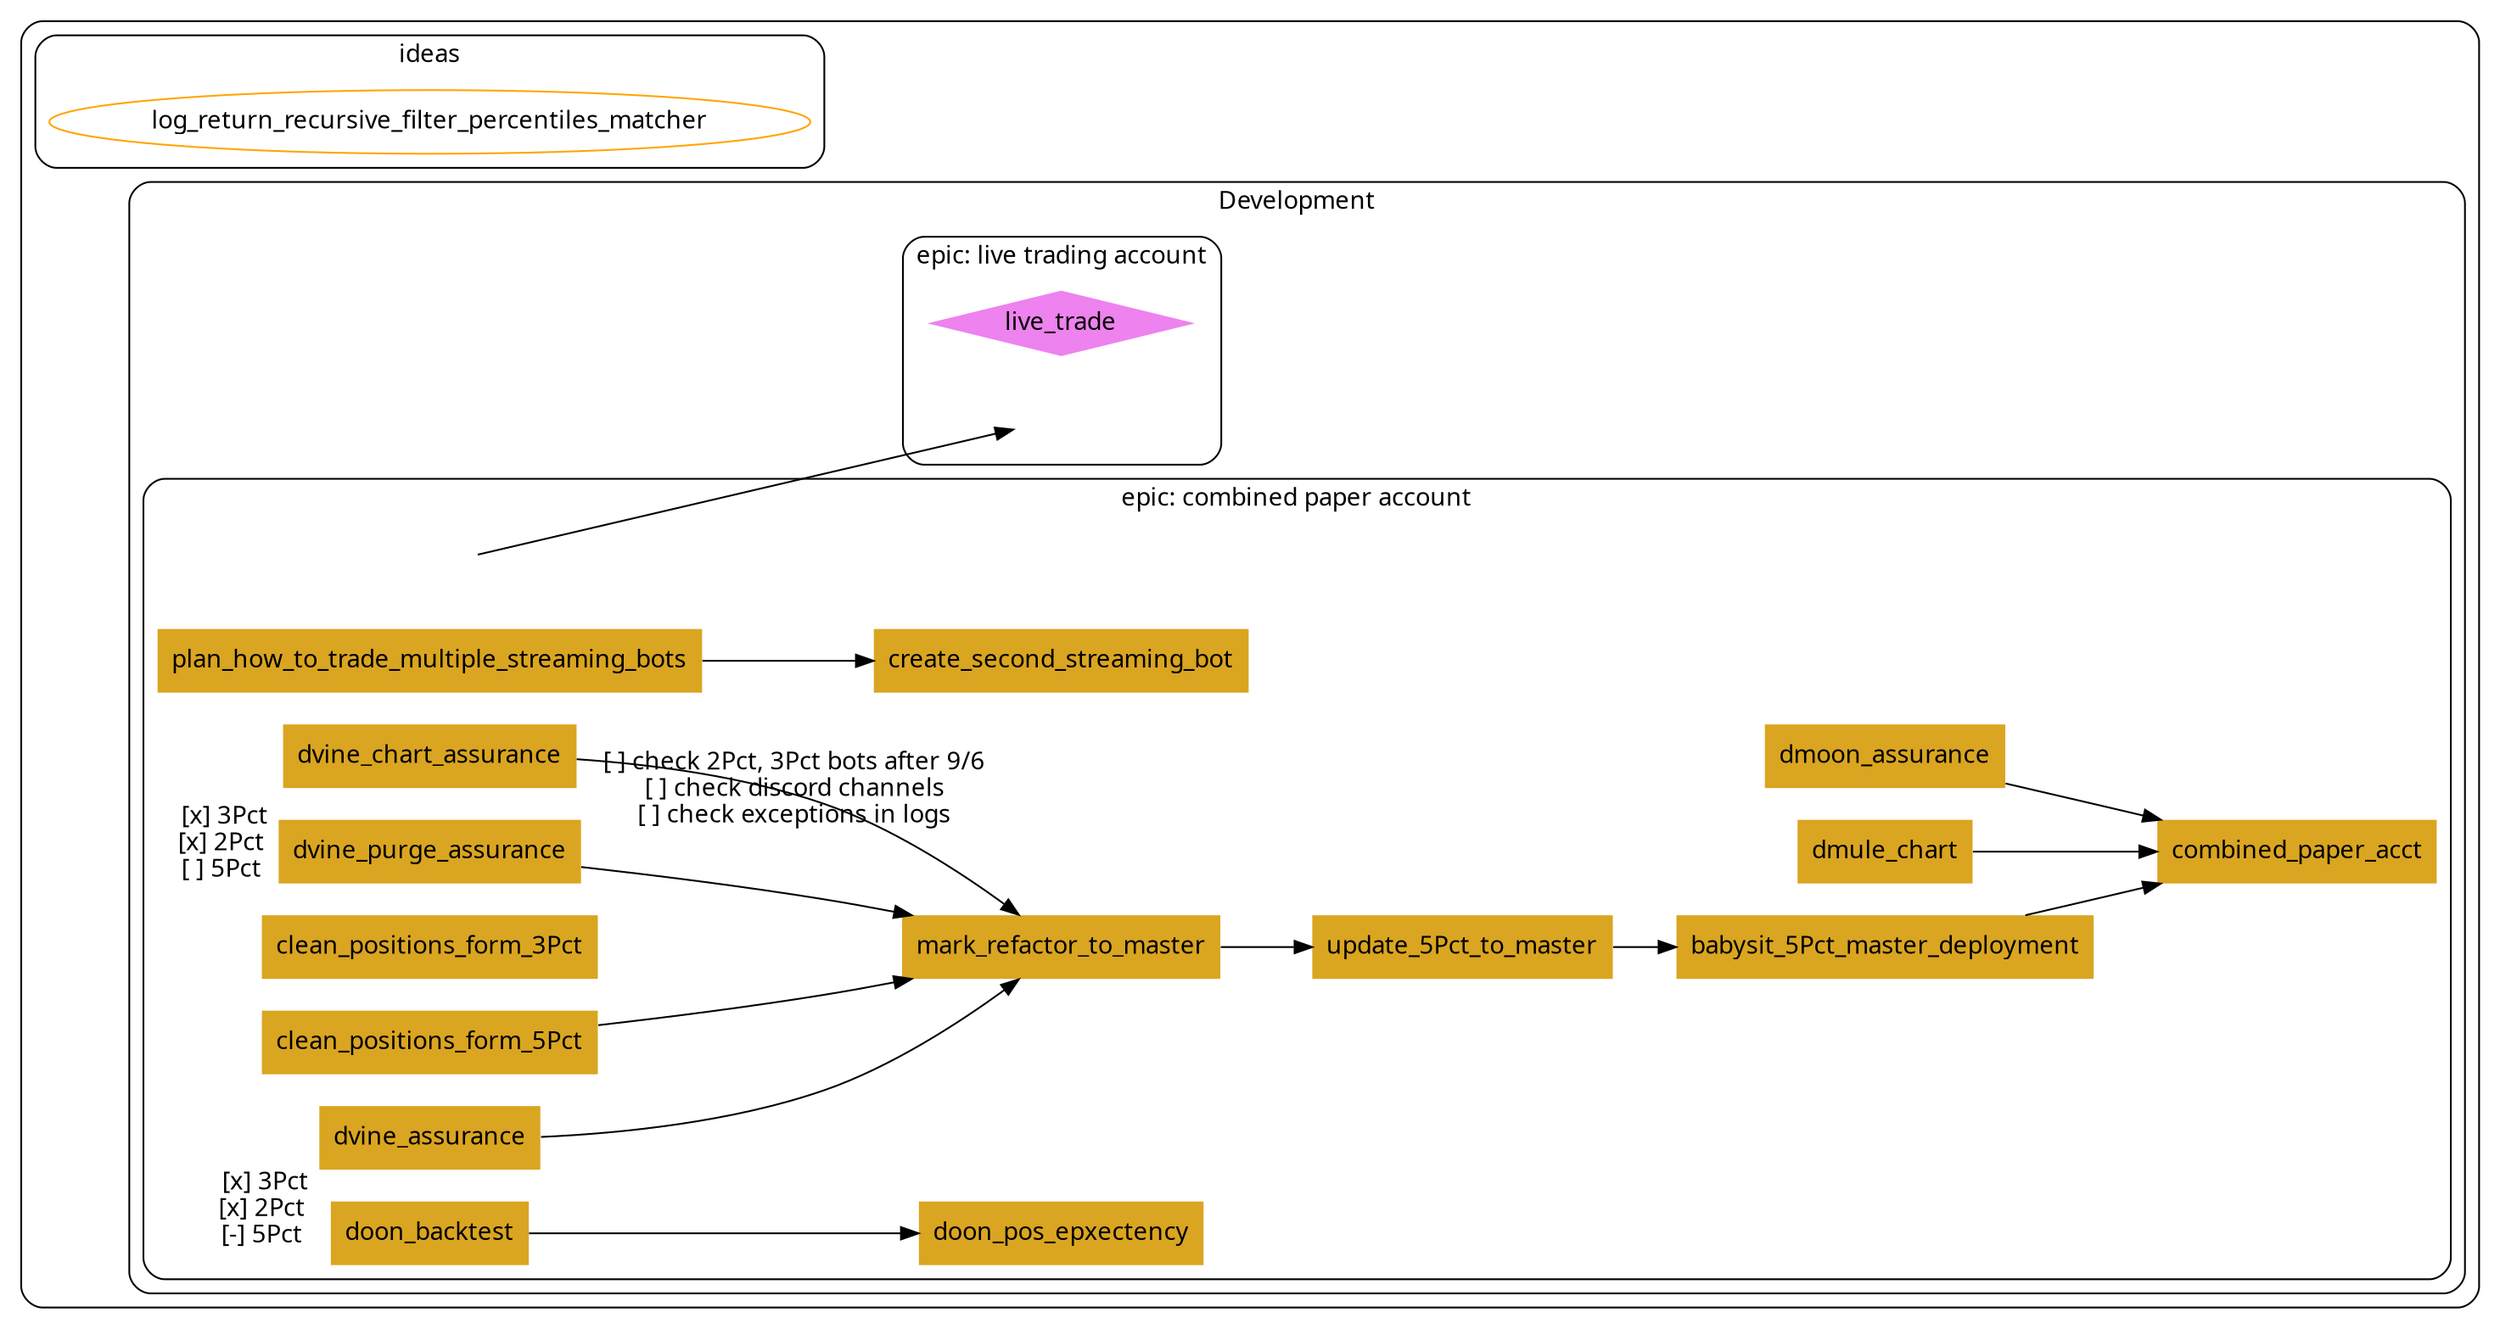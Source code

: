 /*
 * d* tasks
 */
digraph G {

graph [fontname = "Handlee"];
node [fontname = "Handlee" shape=note style=filled color=goldenrod];
edge [fontname = "Handlee"];
rankdir=LR;
style="rounded"
compound=true


subgraph cluster_main{
  // label="Quathar"

subgraph cluster_ideas{
  label="ideas"
  node [style=none shape=oval color=orange]
  log_return_recursive_filter_percentiles_matcher
}

subgraph cluster_dev {
  label="Development"


  subgraph cluster_epic{
    label="epic: combined paper account"

    node[shape=none]


    mark_refactor_to_master->update_5Pct_to_master

    update_5Pct_to_master->babysit_5Pct_master_deployment
    babysit_5Pct_master_deployment->combined_paper_acct

    plan_how_to_trade_multiple_streaming_bots->create_second_streaming_bot
    dvine_assurance[xlabel="[x] 3Pct \n[x] 2Pct  \n[-] 5Pct  "]
    dvine_assurance->mark_refactor_to_master

    dvine_chart_assurance[xlabel="
    [ ] check 2Pct, 3Pct bots after 9/6
    [ ] check discord channels
    [ ] check exceptions in logs"]
    dvine_chart_assurance->mark_refactor_to_master
    dvine_purge_assurance[xlabel="[x] 3Pct \n[x] 2Pct  \n[ ] 5Pct  "]
    dvine_purge_assurance->mark_refactor_to_master
    dmoon_assurance->combined_paper_acct

    dmule_chart->combined_paper_acct

    clean_positions_form_3Pct

    clean_positions_form_5Pct->mark_refactor_to_master


    doon_backtest->doon_pos_epxectency


    epic[label="" style="invisible"]


  }


  subgraph cluster_next_epic{
    label="epic: live trading account"

    live_trade[shape=diamond color=violet]

    node[shape=none]
    next_epic[label="" style="invisible"]
  }
}

epic->next_epic



//placeholder_2

} //cluster_

/*
subgraph cluster_flegend{
subgraph cluster_legend{
  label="legend"
  bgcolor=transparent;
  fontsize=24
idea [style=none shape=oval color=orange]
todo [fontname = "Handlee" shape=note style=filled color=goldenrod];
done [fontname = "Handlee" shape=note style=filled color=green];
underway [fontname = "Handlee" shape=note style=filled color=orange];
bug [fontname = "Handlee" shape=note style=filled color=red];
goal [shape=diamond color=violet]

todo->done[style=invis,] // for layout
idea->underway[style=invis,] // for layout


}
}
*/








}


